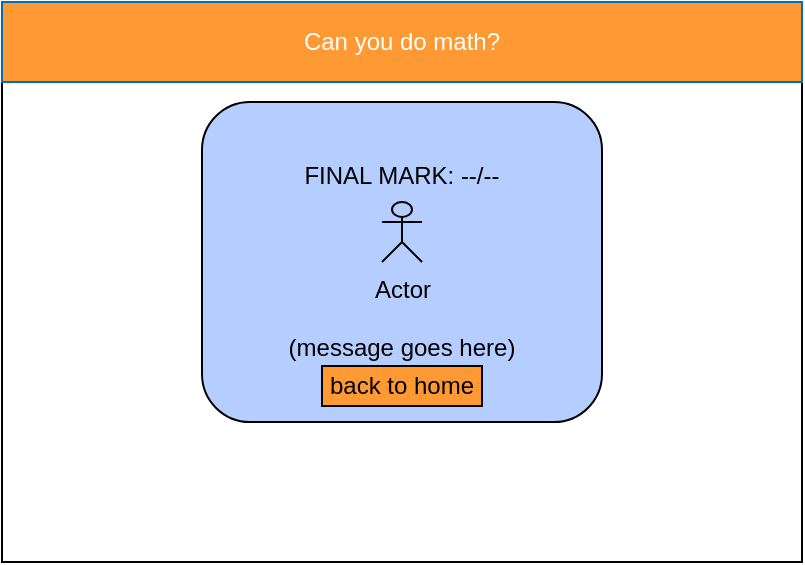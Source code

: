 <mxfile>
    <diagram id="yynd-SrLeCitUgTHAXsJ" name="Page-1">
        <mxGraphModel dx="484" dy="434" grid="1" gridSize="10" guides="1" tooltips="1" connect="1" arrows="1" fold="1" page="1" pageScale="1" pageWidth="827" pageHeight="1169" math="0" shadow="0">
            <root>
                <mxCell id="0"/>
                <mxCell id="1" parent="0"/>
                <mxCell id="2" value="" style="rounded=0;whiteSpace=wrap;html=1;fillColor=#FFFFFF;" vertex="1" parent="1">
                    <mxGeometry x="80" y="80" width="400" height="280" as="geometry"/>
                </mxCell>
                <mxCell id="3" value="Can you do math?" style="rounded=0;whiteSpace=wrap;html=1;fillColor=#FF9933;fontColor=#ffffff;strokeColor=#006EAF;" vertex="1" parent="1">
                    <mxGeometry x="80" y="80" width="400" height="40" as="geometry"/>
                </mxCell>
                <mxCell id="4" value="FINAL MARK: --/--&lt;br&gt;&lt;br&gt;&lt;br&gt;&lt;br&gt;&lt;br&gt;&lt;br&gt;(message goes here)" style="rounded=1;whiteSpace=wrap;html=1;align=center;fillColor=#B5CEFF;fontColor=#000000;" vertex="1" parent="1">
                    <mxGeometry x="180" y="130" width="200" height="160" as="geometry"/>
                </mxCell>
                <mxCell id="7" value="back to home" style="rounded=0;whiteSpace=wrap;html=1;fillColor=#FF9933;fontColor=#000000;" vertex="1" parent="1">
                    <mxGeometry x="240" y="262" width="80" height="20" as="geometry"/>
                </mxCell>
                <mxCell id="8" value="Actor" style="shape=umlActor;verticalLabelPosition=bottom;verticalAlign=top;html=1;outlineConnect=0;fontColor=#000000;fillColor=#B5CEFF;strokeColor=#030303;" vertex="1" parent="1">
                    <mxGeometry x="270" y="180" width="20" height="30" as="geometry"/>
                </mxCell>
            </root>
        </mxGraphModel>
    </diagram>
</mxfile>
